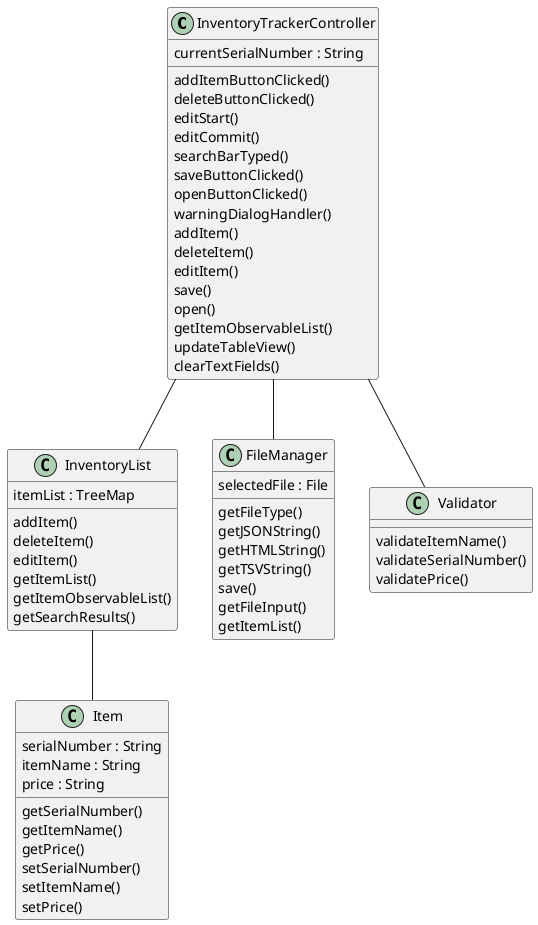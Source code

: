 @startuml

class InventoryTrackerController
{
currentSerialNumber : String
addItemButtonClicked()
deleteButtonClicked()
editStart()
editCommit()
searchBarTyped()
saveButtonClicked()
openButtonClicked()
warningDialogHandler()
addItem()
deleteItem()
editItem()
save()
open()
getItemObservableList()
updateTableView()
clearTextFields()
}

class InventoryList
{
itemList : TreeMap
addItem()
deleteItem()
editItem()
getItemList()
getItemObservableList()
getSearchResults()
}

class Item
{
serialNumber : String
itemName : String
price : String
getSerialNumber()
getItemName()
getPrice()
setSerialNumber()
setItemName()
setPrice()
}

class FileManager
{
selectedFile : File
getFileType()
getJSONString()
getHTMLString()
getTSVString()
save()
getFileInput()
getItemList()
}

class Validator
{
validateItemName()
validateSerialNumber()
validatePrice()
}

InventoryTrackerController -- InventoryList
InventoryList -- Item
InventoryTrackerController -- FileManager
InventoryTrackerController -- Validator

@enduml